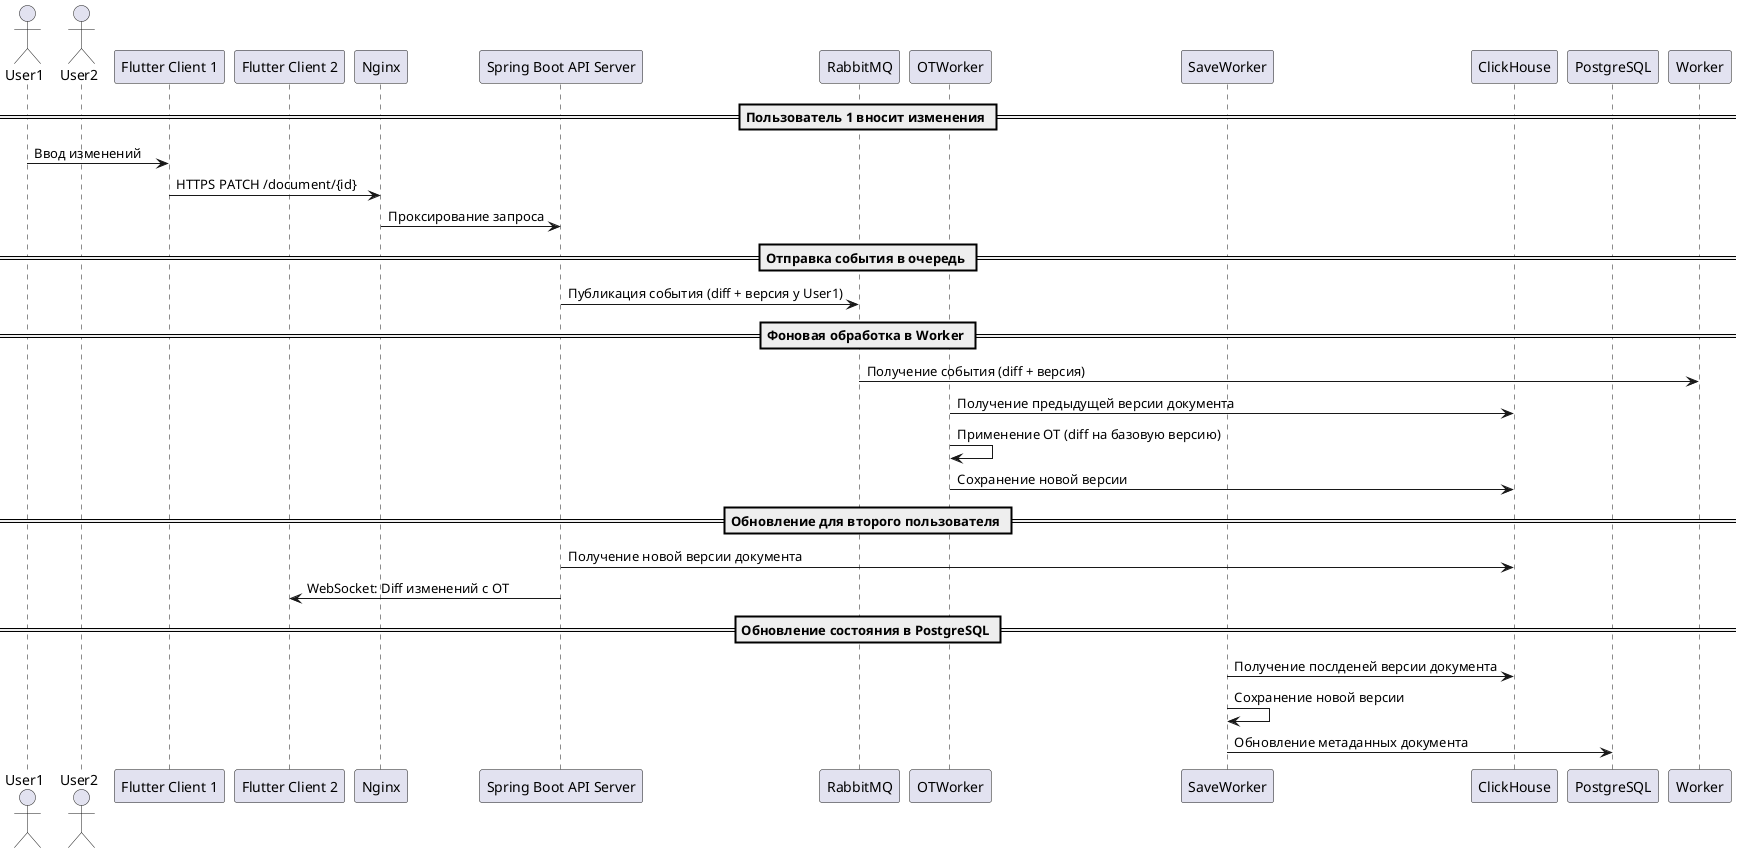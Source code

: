 @startuml
actor User1
actor User2
participant "Flutter Client 1" as Client1
participant "Flutter Client 2" as Client2
participant Nginx
participant "Spring Boot API Server" as APIServer
participant RabbitMQ
participant OTWorker
participant SaveWorker
participant ClickHouse
participant PostgreSQL

== Пользователь 1 вносит изменения ==

User1 -> Client1 : Ввод изменений
Client1 -> Nginx : HTTPS PATCH /document/{id}
Nginx -> APIServer : Проксирование запроса

== Отправка события в очередь ==

APIServer -> RabbitMQ : Публикация события (diff + версия у User1)

== Фоновая обработка в Worker ==

RabbitMQ -> Worker : Получение события (diff + версия)
OTWorker -> ClickHouse : Получение предыдущей версии документа
OTWorker -> OTWorker : Применение OT (diff на базовую версию)
OTWorker -> ClickHouse : Сохранение новой версии

== Обновление для второго пользователя ==
APIServer -> ClickHouse : Получение новой версии документа
APIServer -> Client2 : WebSocket: Diff изменений с OT

== Обновление состояния в PostgreSQL ==

SaveWorker -> ClickHouse: Получение послденей версии документа
SaveWorker -> SaveWorker: Сохранение новой версии
SaveWorker -> PostgreSQL : Обновление метаданных документа

@enduml
